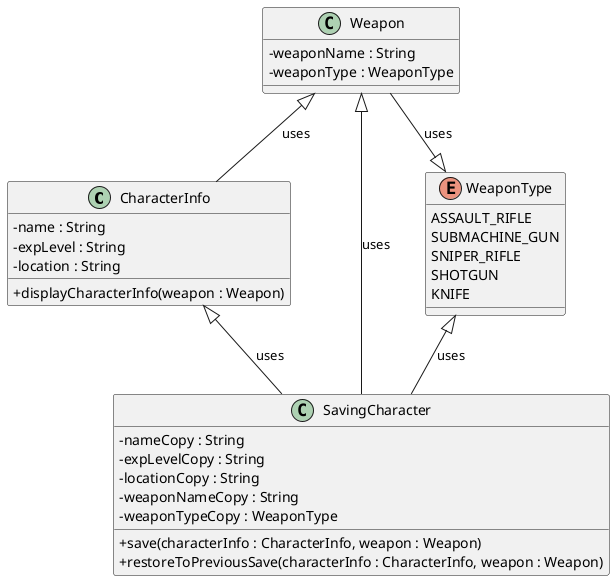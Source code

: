 @startuml
skinparam classAttributeIconSize 0

class CharacterInfo {
- name : String
- expLevel : String
- location : String

+ displayCharacterInfo(weapon : Weapon)
}

class SavingCharacter {
- nameCopy : String
- expLevelCopy : String
- locationCopy : String
- weaponNameCopy : String
- weaponTypeCopy : WeaponType

+ save(characterInfo : CharacterInfo, weapon : Weapon)
+ restoreToPreviousSave(characterInfo : CharacterInfo, weapon : Weapon)
}

class Weapon {
- weaponName : String
- weaponType : WeaponType
}

Weapon --|> WeaponType : uses
Weapon <|-- CharacterInfo : uses
Weapon <|-- SavingCharacter : uses
WeaponType <|-- SavingCharacter : uses
CharacterInfo <|-- SavingCharacter : uses

enum WeaponType {
ASSAULT_RIFLE
SUBMACHINE_GUN
SNIPER_RIFLE
SHOTGUN
KNIFE
}

@enduml